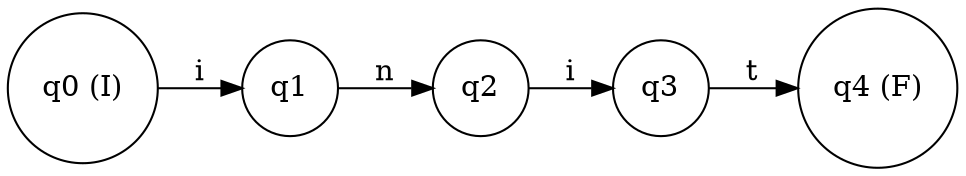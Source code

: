 digraph finite_state_machine {
rankdir=LR;
node [shape = circle];
q0 [label="q0 (I)"];
q1 [label="q1"];
q2 [label="q2"];
q3 [label="q3"];
q4 [label="q4 (F)"];
q0 -> q1 [label="i"];
q1 -> q2 [label="n"];
q2 -> q3 [label="i"];
q3 -> q4 [label="t"];
}